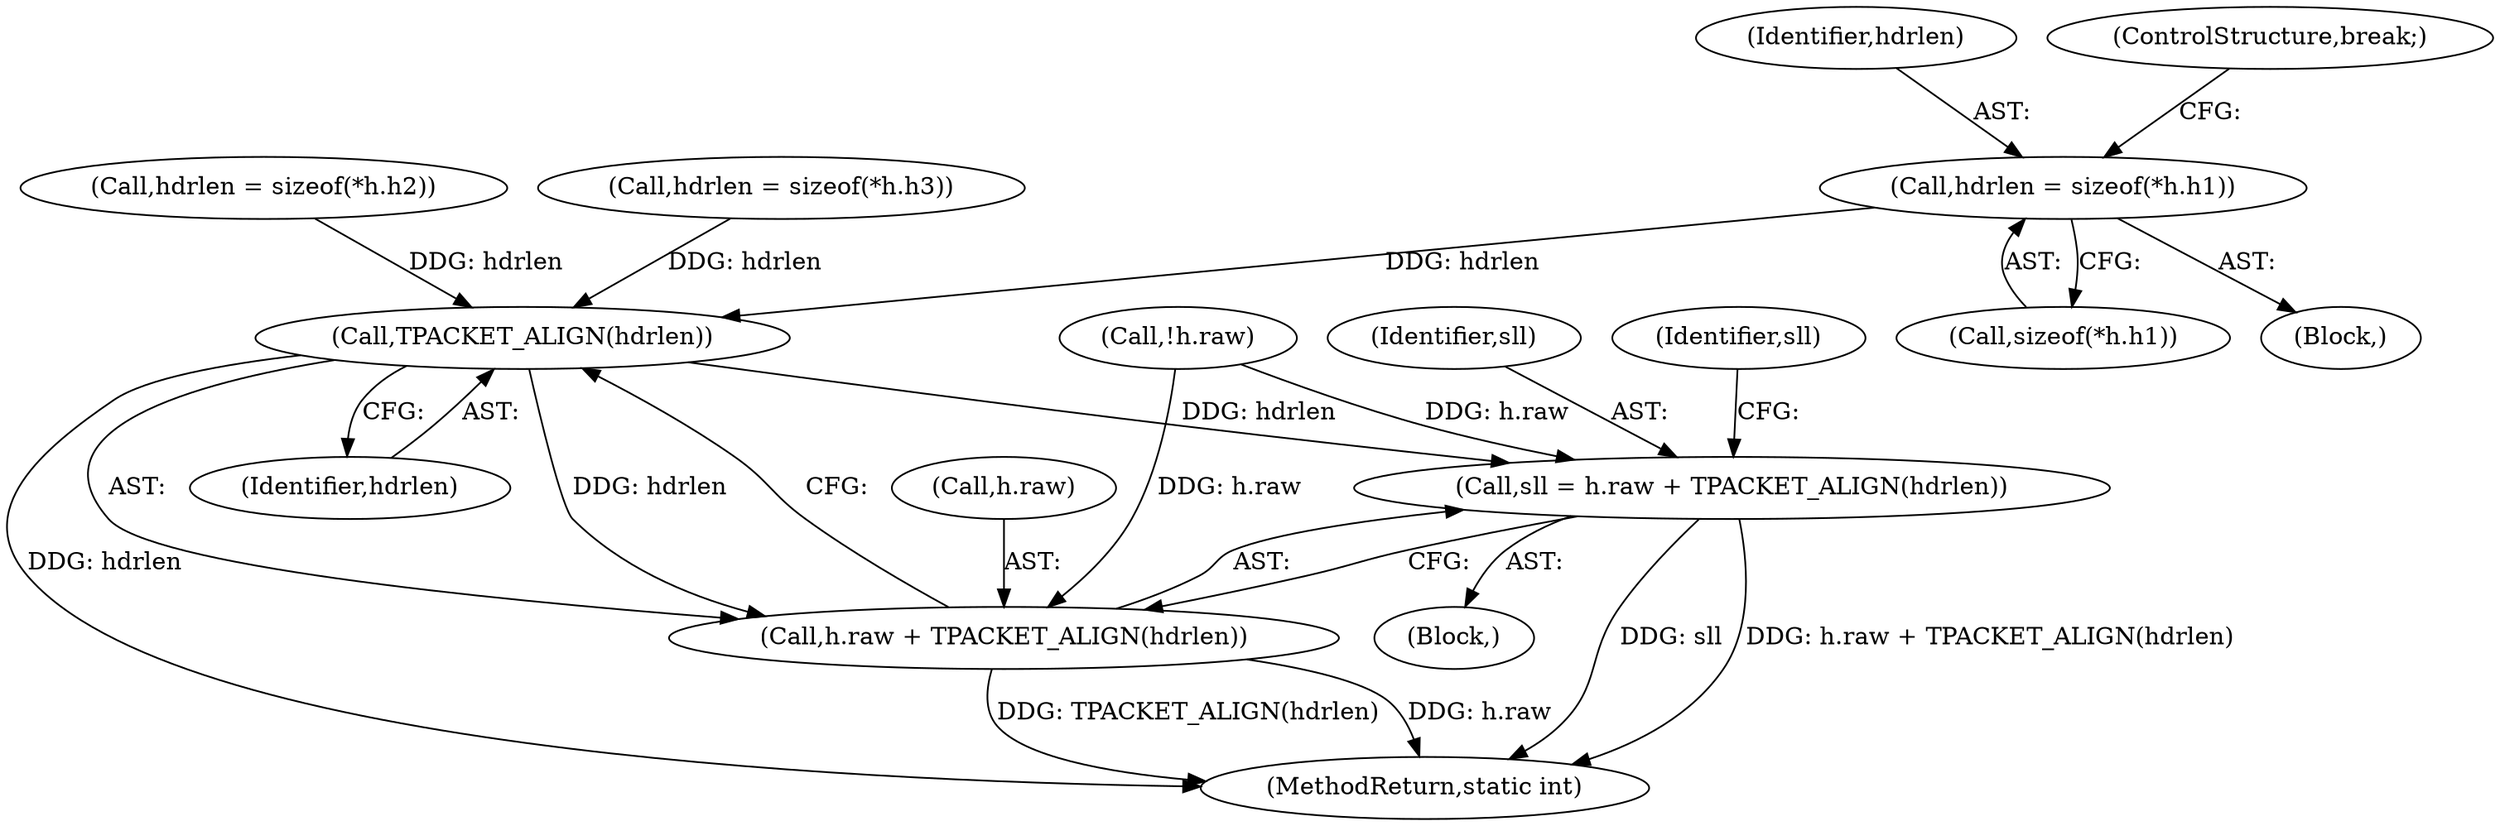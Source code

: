 digraph "0_linux_edbd58be15a957f6a760c4a514cd475217eb97fd@API" {
"1000654" [label="(Call,hdrlen = sizeof(*h.h1))"];
"1000860" [label="(Call,TPACKET_ALIGN(hdrlen))"];
"1000854" [label="(Call,sll = h.raw + TPACKET_ALIGN(hdrlen))"];
"1000856" [label="(Call,h.raw + TPACKET_ALIGN(hdrlen))"];
"1000654" [label="(Call,hdrlen = sizeof(*h.h1))"];
"1000655" [label="(Identifier,hdrlen)"];
"1001035" [label="(MethodReturn,static int)"];
"1000109" [label="(Block,)"];
"1000767" [label="(Call,hdrlen = sizeof(*h.h2))"];
"1000864" [label="(Identifier,sll)"];
"1000860" [label="(Call,TPACKET_ALIGN(hdrlen))"];
"1000854" [label="(Call,sll = h.raw + TPACKET_ALIGN(hdrlen))"];
"1000602" [label="(Block,)"];
"1000491" [label="(Call,!h.raw)"];
"1000656" [label="(Call,sizeof(*h.h1))"];
"1000856" [label="(Call,h.raw + TPACKET_ALIGN(hdrlen))"];
"1000857" [label="(Call,h.raw)"];
"1000861" [label="(Identifier,hdrlen)"];
"1000855" [label="(Identifier,sll)"];
"1000661" [label="(ControlStructure,break;)"];
"1000844" [label="(Call,hdrlen = sizeof(*h.h3))"];
"1000654" -> "1000602"  [label="AST: "];
"1000654" -> "1000656"  [label="CFG: "];
"1000655" -> "1000654"  [label="AST: "];
"1000656" -> "1000654"  [label="AST: "];
"1000661" -> "1000654"  [label="CFG: "];
"1000654" -> "1000860"  [label="DDG: hdrlen"];
"1000860" -> "1000856"  [label="AST: "];
"1000860" -> "1000861"  [label="CFG: "];
"1000861" -> "1000860"  [label="AST: "];
"1000856" -> "1000860"  [label="CFG: "];
"1000860" -> "1001035"  [label="DDG: hdrlen"];
"1000860" -> "1000854"  [label="DDG: hdrlen"];
"1000860" -> "1000856"  [label="DDG: hdrlen"];
"1000844" -> "1000860"  [label="DDG: hdrlen"];
"1000767" -> "1000860"  [label="DDG: hdrlen"];
"1000854" -> "1000109"  [label="AST: "];
"1000854" -> "1000856"  [label="CFG: "];
"1000855" -> "1000854"  [label="AST: "];
"1000856" -> "1000854"  [label="AST: "];
"1000864" -> "1000854"  [label="CFG: "];
"1000854" -> "1001035"  [label="DDG: sll"];
"1000854" -> "1001035"  [label="DDG: h.raw + TPACKET_ALIGN(hdrlen)"];
"1000491" -> "1000854"  [label="DDG: h.raw"];
"1000857" -> "1000856"  [label="AST: "];
"1000856" -> "1001035"  [label="DDG: h.raw"];
"1000856" -> "1001035"  [label="DDG: TPACKET_ALIGN(hdrlen)"];
"1000491" -> "1000856"  [label="DDG: h.raw"];
}
